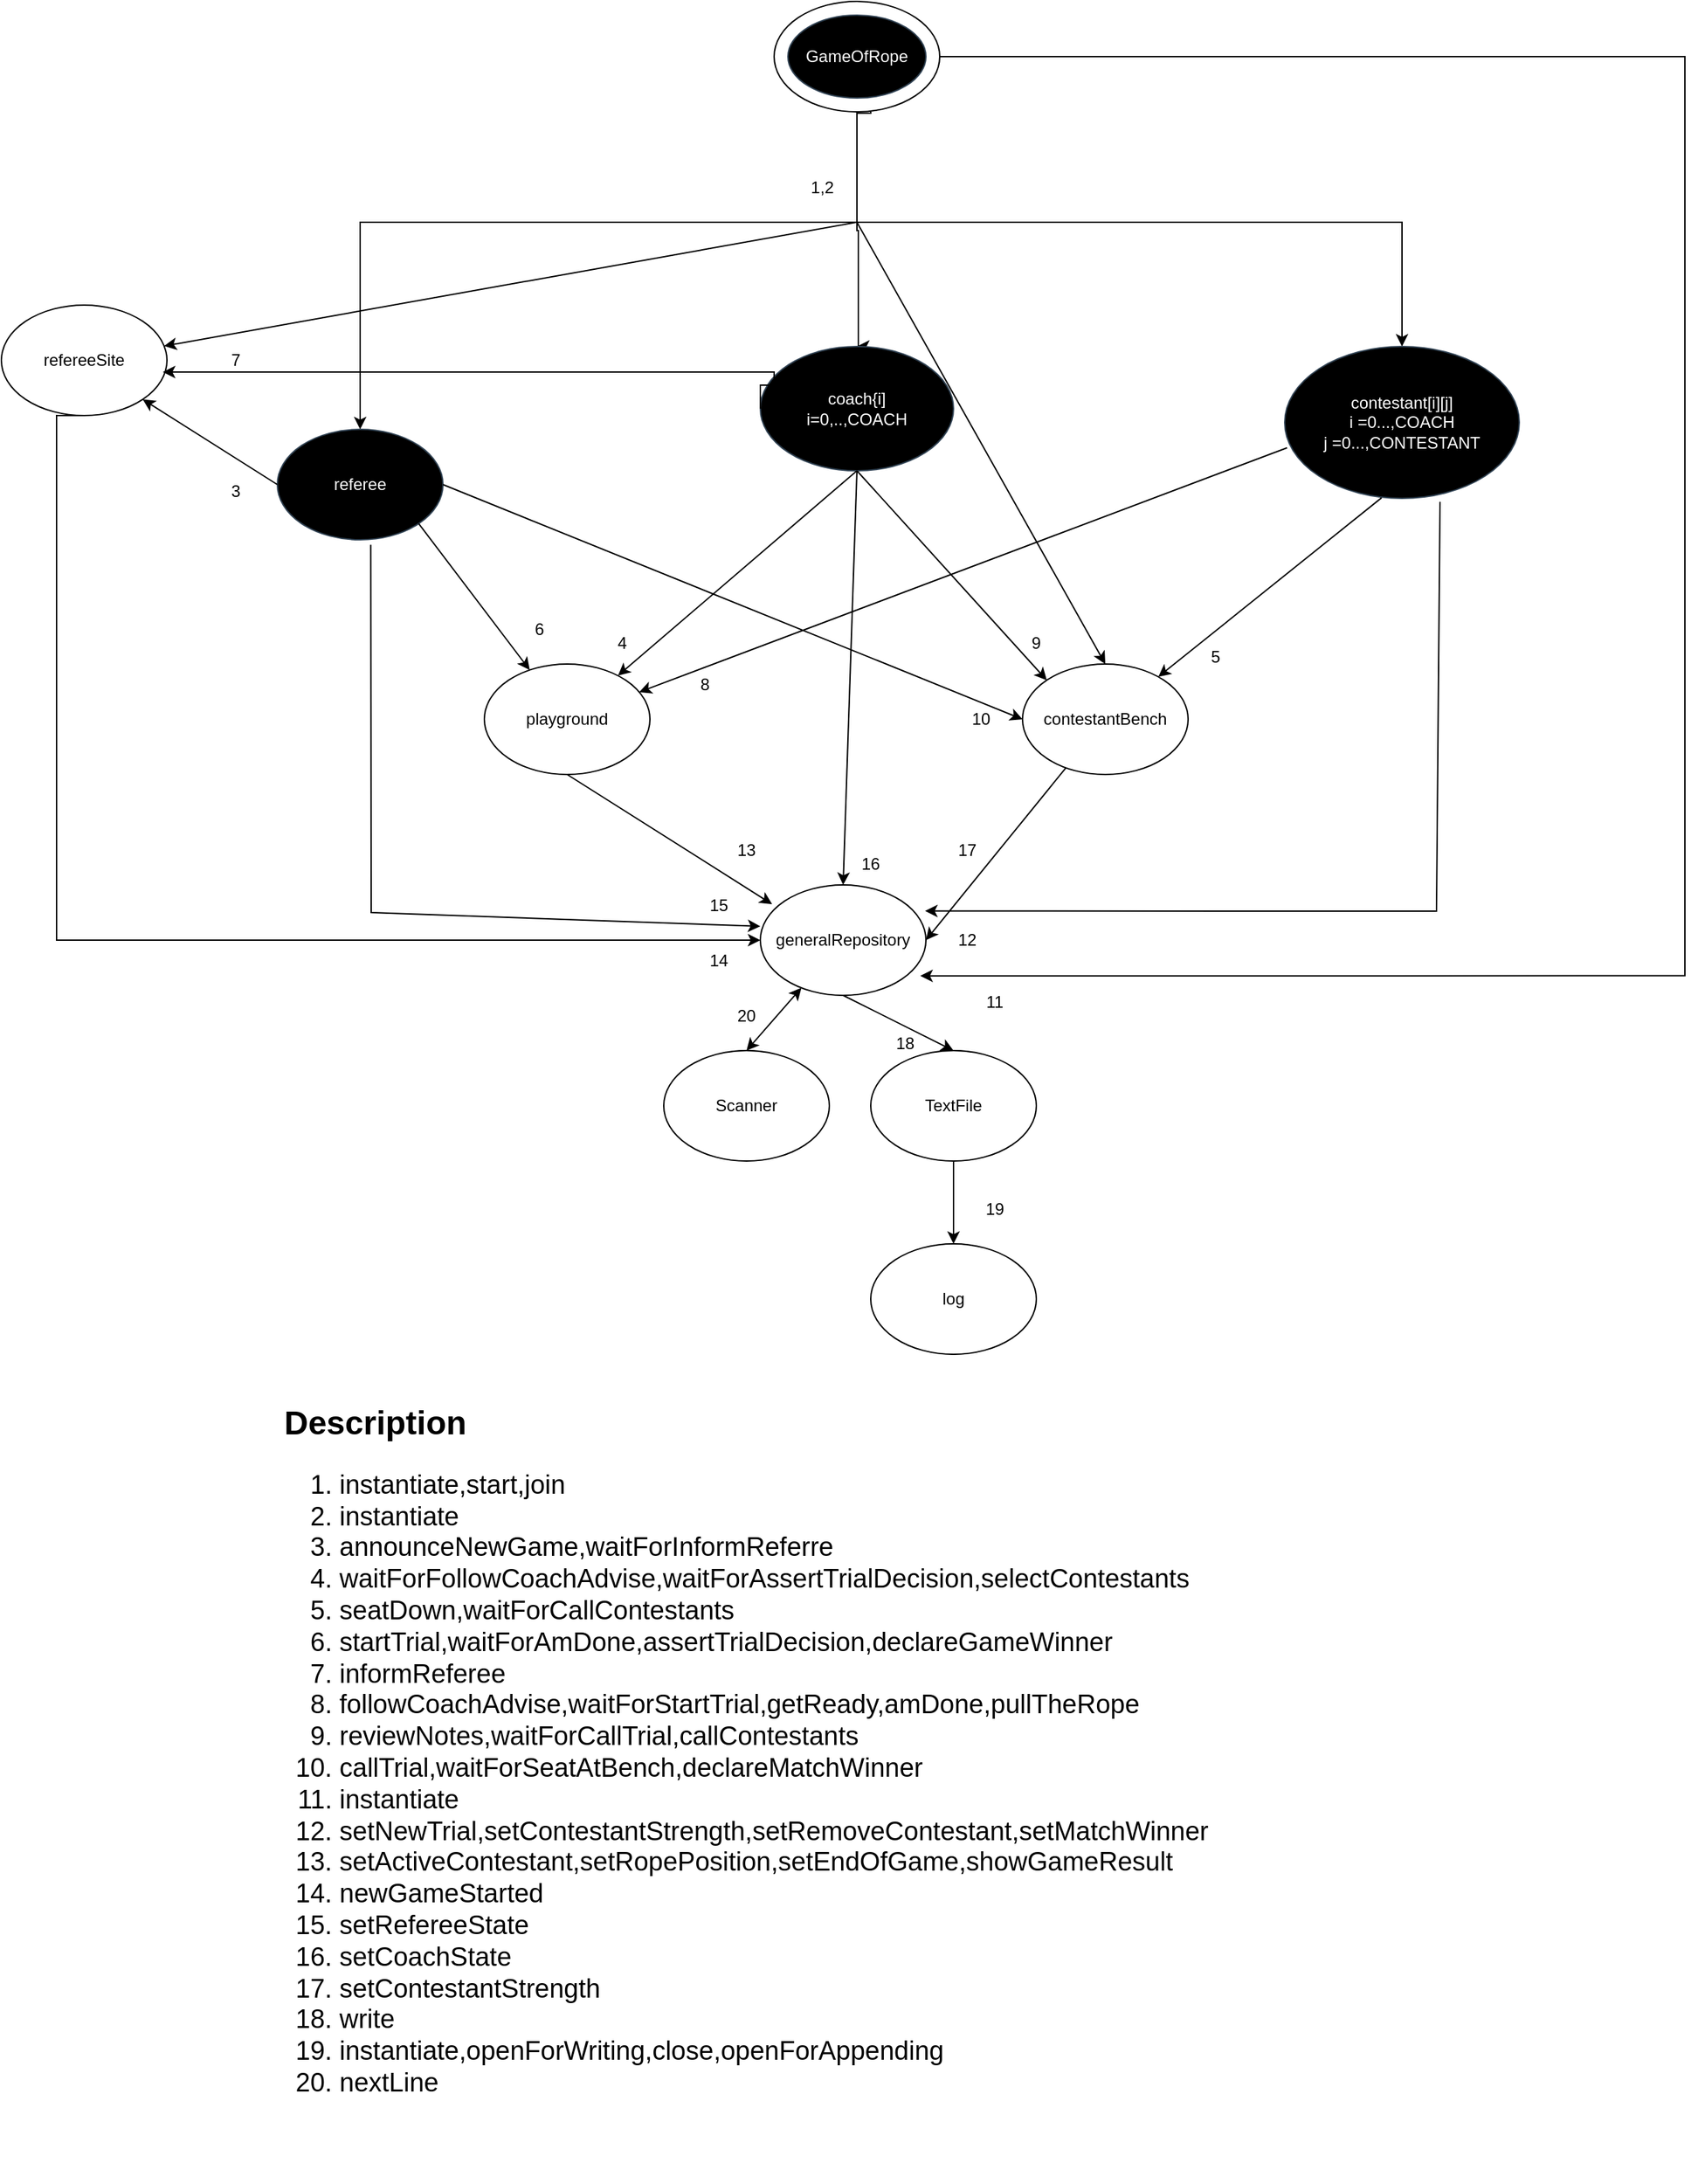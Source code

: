 <mxfile version="24.2.3" type="device">
  <diagram name="Page-1" id="xT9fFzfy4-vmWGJSrINQ">
    <mxGraphModel dx="2185" dy="857" grid="1" gridSize="10" guides="1" tooltips="1" connect="1" arrows="1" fold="1" page="1" pageScale="1" pageWidth="850" pageHeight="1100" math="0" shadow="0">
      <root>
        <mxCell id="0" />
        <mxCell id="1" parent="0" />
        <mxCell id="sjQxCJ1M6suwN3Qg8L4B-44" style="edgeStyle=orthogonalEdgeStyle;rounded=0;orthogonalLoop=1;jettySize=auto;html=1;entryX=0.5;entryY=0;entryDx=0;entryDy=0;" parent="1" edge="1">
          <mxGeometry relative="1" as="geometry">
            <mxPoint x="430" y="160" as="sourcePoint" />
            <mxPoint x="420" y="330" as="targetPoint" />
            <Array as="points">
              <mxPoint x="430" y="161" />
              <mxPoint x="420" y="161" />
              <mxPoint x="420" y="246" />
              <mxPoint x="421" y="246" />
            </Array>
          </mxGeometry>
        </mxCell>
        <mxCell id="sjQxCJ1M6suwN3Qg8L4B-45" style="edgeStyle=orthogonalEdgeStyle;rounded=0;orthogonalLoop=1;jettySize=auto;html=1;entryX=0.5;entryY=0;entryDx=0;entryDy=0;" parent="1" source="sjQxCJ1M6suwN3Qg8L4B-1" target="sjQxCJ1M6suwN3Qg8L4B-5" edge="1">
          <mxGeometry relative="1" as="geometry">
            <Array as="points">
              <mxPoint x="420" y="240" />
              <mxPoint x="815" y="240" />
            </Array>
          </mxGeometry>
        </mxCell>
        <mxCell id="sjQxCJ1M6suwN3Qg8L4B-46" style="edgeStyle=orthogonalEdgeStyle;rounded=0;orthogonalLoop=1;jettySize=auto;html=1;entryX=0.5;entryY=0;entryDx=0;entryDy=0;" parent="1" source="sjQxCJ1M6suwN3Qg8L4B-1" target="sjQxCJ1M6suwN3Qg8L4B-3" edge="1">
          <mxGeometry relative="1" as="geometry">
            <Array as="points">
              <mxPoint x="420" y="240" />
              <mxPoint x="60" y="240" />
            </Array>
          </mxGeometry>
        </mxCell>
        <mxCell id="sjQxCJ1M6suwN3Qg8L4B-47" style="rounded=0;orthogonalLoop=1;jettySize=auto;html=1;" parent="1" source="sjQxCJ1M6suwN3Qg8L4B-1" target="sjQxCJ1M6suwN3Qg8L4B-6" edge="1">
          <mxGeometry relative="1" as="geometry">
            <Array as="points">
              <mxPoint x="420" y="240" />
            </Array>
          </mxGeometry>
        </mxCell>
        <mxCell id="sjQxCJ1M6suwN3Qg8L4B-48" style="rounded=0;orthogonalLoop=1;jettySize=auto;html=1;entryX=0.5;entryY=0;entryDx=0;entryDy=0;" parent="1" source="sjQxCJ1M6suwN3Qg8L4B-1" target="sjQxCJ1M6suwN3Qg8L4B-8" edge="1">
          <mxGeometry relative="1" as="geometry">
            <Array as="points">
              <mxPoint x="420" y="240" />
            </Array>
          </mxGeometry>
        </mxCell>
        <mxCell id="sjQxCJ1M6suwN3Qg8L4B-1" value="" style="ellipse;whiteSpace=wrap;html=1;" parent="1" vertex="1">
          <mxGeometry x="360" y="80" width="120" height="80" as="geometry" />
        </mxCell>
        <mxCell id="sjQxCJ1M6suwN3Qg8L4B-2" value="GameOfRope" style="ellipse;whiteSpace=wrap;html=1;fillColor=#000000;fontColor=#ffffff;strokeColor=#314354;" parent="1" vertex="1">
          <mxGeometry x="370" y="90" width="100" height="60" as="geometry" />
        </mxCell>
        <mxCell id="sjQxCJ1M6suwN3Qg8L4B-3" value="referee" style="ellipse;whiteSpace=wrap;html=1;fillColor=#000000;strokeColor=#314354;fontColor=#ffffff;" parent="1" vertex="1">
          <mxGeometry y="390" width="120" height="80" as="geometry" />
        </mxCell>
        <mxCell id="sjQxCJ1M6suwN3Qg8L4B-4" value="coach{i]&lt;div&gt;i=0,..,COACH&lt;/div&gt;" style="ellipse;whiteSpace=wrap;html=1;fillColor=#000000;strokeColor=#314354;fontColor=#ffffff;" parent="1" vertex="1">
          <mxGeometry x="350" y="330" width="140" height="90" as="geometry" />
        </mxCell>
        <mxCell id="sjQxCJ1M6suwN3Qg8L4B-5" value="contestant[i][j]&lt;div&gt;i =0...,COACH&lt;/div&gt;&lt;div&gt;j =0...,CONTESTANT&lt;/div&gt;" style="ellipse;whiteSpace=wrap;html=1;fillColor=#000000;strokeColor=#314354;fontColor=#ffffff;" parent="1" vertex="1">
          <mxGeometry x="730" y="330" width="170" height="110" as="geometry" />
        </mxCell>
        <mxCell id="sjQxCJ1M6suwN3Qg8L4B-23" style="edgeStyle=orthogonalEdgeStyle;rounded=0;orthogonalLoop=1;jettySize=auto;html=1;entryX=0;entryY=0.5;entryDx=0;entryDy=0;exitX=0.5;exitY=1;exitDx=0;exitDy=0;" parent="1" source="sjQxCJ1M6suwN3Qg8L4B-6" target="sjQxCJ1M6suwN3Qg8L4B-9" edge="1">
          <mxGeometry relative="1" as="geometry">
            <Array as="points">
              <mxPoint x="-160" y="760" />
            </Array>
            <mxPoint x="-170" y="380" as="sourcePoint" />
            <mxPoint x="260" y="820" as="targetPoint" />
          </mxGeometry>
        </mxCell>
        <mxCell id="sjQxCJ1M6suwN3Qg8L4B-6" value="refereeSite" style="ellipse;whiteSpace=wrap;html=1;" parent="1" vertex="1">
          <mxGeometry x="-200" y="300" width="120" height="80" as="geometry" />
        </mxCell>
        <mxCell id="sjQxCJ1M6suwN3Qg8L4B-7" value="playground" style="ellipse;whiteSpace=wrap;html=1;" parent="1" vertex="1">
          <mxGeometry x="150" y="560" width="120" height="80" as="geometry" />
        </mxCell>
        <mxCell id="sjQxCJ1M6suwN3Qg8L4B-25" style="rounded=0;orthogonalLoop=1;jettySize=auto;html=1;entryX=1;entryY=0.5;entryDx=0;entryDy=0;" parent="1" source="sjQxCJ1M6suwN3Qg8L4B-8" target="sjQxCJ1M6suwN3Qg8L4B-9" edge="1">
          <mxGeometry relative="1" as="geometry" />
        </mxCell>
        <mxCell id="sjQxCJ1M6suwN3Qg8L4B-8" value="contestantBench" style="ellipse;whiteSpace=wrap;html=1;" parent="1" vertex="1">
          <mxGeometry x="540" y="560" width="120" height="80" as="geometry" />
        </mxCell>
        <mxCell id="OF_r69H12UJScUfmTz50-23" style="rounded=0;orthogonalLoop=1;jettySize=auto;html=1;entryX=0.5;entryY=0;entryDx=0;entryDy=0;startArrow=classic;startFill=1;" parent="1" source="sjQxCJ1M6suwN3Qg8L4B-9" target="OF_r69H12UJScUfmTz50-21" edge="1">
          <mxGeometry relative="1" as="geometry" />
        </mxCell>
        <mxCell id="sjQxCJ1M6suwN3Qg8L4B-9" value="generalRepository" style="ellipse;whiteSpace=wrap;html=1;" parent="1" vertex="1">
          <mxGeometry x="350" y="720" width="120" height="80" as="geometry" />
        </mxCell>
        <mxCell id="sjQxCJ1M6suwN3Qg8L4B-59" value="&lt;h1&gt;Description&lt;br&gt;&lt;/h1&gt;&lt;ol style=&quot;font-size: 19px;&quot;&gt;&lt;li&gt;instantiate,start,join&lt;br&gt;&lt;/li&gt;&lt;li&gt;instantiate&lt;/li&gt;&lt;li&gt;&lt;span style=&quot;background-color: initial;&quot;&gt;announceNewGame,waitForInformReferre&lt;/span&gt;&lt;br&gt;&lt;/li&gt;&lt;li&gt;waitForFollowCoachAdvise,waitForAssertTrialDecision,selectContestants&lt;/li&gt;&lt;li&gt;seatDown,waitForCallContestants&lt;/li&gt;&lt;li&gt;startTrial,waitForAmDone,assertTrialDecision,declareGameWinner&lt;/li&gt;&lt;li&gt;informReferee&lt;span style=&quot;color: rgba(0, 0, 0, 0); font-family: monospace; font-size: 0px; text-wrap: nowrap;&quot;&gt;%3CmxGraphModel%3E%3Croot%3E%3CmxCell%20id%3D%220%22%2F%3E%3CmxCell%20id%3D%221%22%20parent%3D%220%22%2F%3E%3CmxCell%20id%3D%222%22%20value%3D%221%2C2%22%20style%3D%22text%3Bhtml%3D1%3Balign%3Dcenter%3BverticalAlign%3Dmiddle%3BwhiteSpace%3Dwrap%3Brounded%3D0%3B%22%20vertex%3D%221%22%20parent%3D%221%22%3E%3CmxGeometry%20x%3D%22365%22%20y%3D%22200%22%20width%3D%2260%22%20height%3D%2230%22%20as%3D%22geometry%22%2F%3E%3C%2FmxCell%3E%3C%2Froot%3E%3C%2FmxGraphModel%3E&lt;/span&gt;&lt;/li&gt;&lt;li&gt;followCoachAdvise,waitForStartTrial,getReady,amDone,pullTheRope&lt;span style=&quot;color: rgba(0, 0, 0, 0); font-family: monospace; font-size: 0px; text-wrap: nowrap;&quot;&gt;%3CmxGraphModel%3E%3Croot%3E%3CmxCell%20id%3D%220%22%2F%3E%3CmxCell%20id%3D%221%22%20parent%3D%220%22%2F%3E%3CmxCell%20id%3D%222%22%20value%3D%221%2C2%22%20style%3D%22text%3Bhtml%3D1%3Balign%3Dcenter%3BverticalAlign%3Dmiddle%3BwhiteSpace%3Dwrap%3Brounded%3D0%3B%22%20vertex%3D%221%22%20parent%3D%221%22%3E%3CmxGeometry%20x%3D%22365%22%20y%3D%22200%22%20width%3D%2260%22%20height%3D%2230%22%20as%3D%22geometry%22%2F%3E%3C%2FmxCell%3E%3C%2Froot%3E%3C%2FmxGraphModel%3E&lt;/span&gt;&lt;/li&gt;&lt;li&gt;reviewNotes,waitForCallTrial,callContestants&lt;/li&gt;&lt;li&gt;callTrial,waitForSeatAtBench,declareMatchWinner&lt;/li&gt;&lt;li&gt;instantiate&lt;/li&gt;&lt;li&gt;setNewTrial,setContestantStrength,setRemoveContestant,setMatchWinner&lt;/li&gt;&lt;li&gt;setActiveContestant,setRopePosition,setEndOfGame,showGameResult&lt;/li&gt;&lt;li&gt;newGameStarted&lt;/li&gt;&lt;li&gt;setRefereeState&lt;/li&gt;&lt;li&gt;setCoachState&lt;/li&gt;&lt;li&gt;setContestantStrength&lt;/li&gt;&lt;li&gt;write&lt;/li&gt;&lt;li&gt;instantiate,openForWriting,close,openForAppending&lt;/li&gt;&lt;li&gt;nextLine&lt;/li&gt;&lt;/ol&gt;" style="text;html=1;spacing=5;spacingTop=-20;whiteSpace=wrap;overflow=hidden;rounded=0;" parent="1" vertex="1">
          <mxGeometry y="1090" width="820" height="570" as="geometry" />
        </mxCell>
        <mxCell id="OF_r69H12UJScUfmTz50-3" style="edgeStyle=orthogonalEdgeStyle;rounded=0;orthogonalLoop=1;jettySize=auto;html=1;exitX=0;exitY=0.5;exitDx=0;exitDy=0;entryX=0.975;entryY=0.606;entryDx=0;entryDy=0;entryPerimeter=0;" parent="1" source="sjQxCJ1M6suwN3Qg8L4B-4" target="sjQxCJ1M6suwN3Qg8L4B-6" edge="1">
          <mxGeometry relative="1" as="geometry">
            <Array as="points">
              <mxPoint x="360" y="358" />
            </Array>
          </mxGeometry>
        </mxCell>
        <mxCell id="OF_r69H12UJScUfmTz50-4" value="" style="endArrow=classic;html=1;rounded=0;exitX=1;exitY=1;exitDx=0;exitDy=0;" parent="1" source="sjQxCJ1M6suwN3Qg8L4B-3" target="sjQxCJ1M6suwN3Qg8L4B-7" edge="1">
          <mxGeometry width="50" height="50" relative="1" as="geometry">
            <mxPoint x="330" y="620" as="sourcePoint" />
            <mxPoint x="380" y="570" as="targetPoint" />
          </mxGeometry>
        </mxCell>
        <mxCell id="OF_r69H12UJScUfmTz50-5" value="" style="endArrow=classic;html=1;rounded=0;exitX=0;exitY=0.5;exitDx=0;exitDy=0;entryX=1;entryY=1;entryDx=0;entryDy=0;" parent="1" source="sjQxCJ1M6suwN3Qg8L4B-3" target="sjQxCJ1M6suwN3Qg8L4B-6" edge="1">
          <mxGeometry width="50" height="50" relative="1" as="geometry">
            <mxPoint x="330" y="620" as="sourcePoint" />
            <mxPoint x="380" y="570" as="targetPoint" />
          </mxGeometry>
        </mxCell>
        <mxCell id="OF_r69H12UJScUfmTz50-6" value="" style="endArrow=classic;html=1;rounded=0;exitX=0.5;exitY=1;exitDx=0;exitDy=0;" parent="1" source="sjQxCJ1M6suwN3Qg8L4B-4" target="sjQxCJ1M6suwN3Qg8L4B-7" edge="1">
          <mxGeometry width="50" height="50" relative="1" as="geometry">
            <mxPoint x="330" y="620" as="sourcePoint" />
            <mxPoint x="380" y="570" as="targetPoint" />
          </mxGeometry>
        </mxCell>
        <mxCell id="OF_r69H12UJScUfmTz50-7" value="" style="endArrow=classic;html=1;rounded=0;exitX=0.5;exitY=1;exitDx=0;exitDy=0;entryX=0;entryY=0;entryDx=0;entryDy=0;" parent="1" source="sjQxCJ1M6suwN3Qg8L4B-4" target="sjQxCJ1M6suwN3Qg8L4B-8" edge="1">
          <mxGeometry width="50" height="50" relative="1" as="geometry">
            <mxPoint x="330" y="620" as="sourcePoint" />
            <mxPoint x="380" y="570" as="targetPoint" />
          </mxGeometry>
        </mxCell>
        <mxCell id="OF_r69H12UJScUfmTz50-8" value="" style="endArrow=classic;html=1;rounded=0;exitX=0.01;exitY=0.667;exitDx=0;exitDy=0;exitPerimeter=0;" parent="1" source="sjQxCJ1M6suwN3Qg8L4B-5" target="sjQxCJ1M6suwN3Qg8L4B-7" edge="1">
          <mxGeometry width="50" height="50" relative="1" as="geometry">
            <mxPoint x="330" y="620" as="sourcePoint" />
            <mxPoint x="380" y="570" as="targetPoint" />
          </mxGeometry>
        </mxCell>
        <mxCell id="OF_r69H12UJScUfmTz50-9" value="" style="endArrow=classic;html=1;rounded=0;exitX=0.413;exitY=0.996;exitDx=0;exitDy=0;exitPerimeter=0;" parent="1" source="sjQxCJ1M6suwN3Qg8L4B-5" target="sjQxCJ1M6suwN3Qg8L4B-8" edge="1">
          <mxGeometry width="50" height="50" relative="1" as="geometry">
            <mxPoint x="330" y="620" as="sourcePoint" />
            <mxPoint x="380" y="570" as="targetPoint" />
          </mxGeometry>
        </mxCell>
        <mxCell id="OF_r69H12UJScUfmTz50-12" value="" style="endArrow=classic;html=1;rounded=0;exitX=0.5;exitY=1;exitDx=0;exitDy=0;entryX=0.071;entryY=0.174;entryDx=0;entryDy=0;entryPerimeter=0;" parent="1" source="sjQxCJ1M6suwN3Qg8L4B-7" target="sjQxCJ1M6suwN3Qg8L4B-9" edge="1">
          <mxGeometry width="50" height="50" relative="1" as="geometry">
            <mxPoint x="500" y="500" as="sourcePoint" />
            <mxPoint x="550" y="450" as="targetPoint" />
          </mxGeometry>
        </mxCell>
        <mxCell id="OF_r69H12UJScUfmTz50-13" value="" style="endArrow=classic;html=1;rounded=0;exitX=0.5;exitY=1;exitDx=0;exitDy=0;entryX=0.5;entryY=0;entryDx=0;entryDy=0;" parent="1" source="sjQxCJ1M6suwN3Qg8L4B-4" target="sjQxCJ1M6suwN3Qg8L4B-9" edge="1">
          <mxGeometry width="50" height="50" relative="1" as="geometry">
            <mxPoint x="500" y="500" as="sourcePoint" />
            <mxPoint x="550" y="450" as="targetPoint" />
          </mxGeometry>
        </mxCell>
        <mxCell id="OF_r69H12UJScUfmTz50-14" value="" style="endArrow=classic;html=1;rounded=0;exitX=1;exitY=0.5;exitDx=0;exitDy=0;entryX=1;entryY=0.5;entryDx=0;entryDy=0;" parent="1" source="sjQxCJ1M6suwN3Qg8L4B-3" target="OF_r69H12UJScUfmTz50-33" edge="1">
          <mxGeometry width="50" height="50" relative="1" as="geometry">
            <mxPoint x="500" y="500" as="sourcePoint" />
            <mxPoint x="550" y="450" as="targetPoint" />
          </mxGeometry>
        </mxCell>
        <mxCell id="OF_r69H12UJScUfmTz50-15" value="" style="endArrow=classic;html=1;rounded=0;exitX=0.564;exitY=1.046;exitDx=0;exitDy=0;exitPerimeter=0;entryX=0;entryY=0.375;entryDx=0;entryDy=0;entryPerimeter=0;" parent="1" source="sjQxCJ1M6suwN3Qg8L4B-3" target="sjQxCJ1M6suwN3Qg8L4B-9" edge="1">
          <mxGeometry width="50" height="50" relative="1" as="geometry">
            <mxPoint x="500" y="500" as="sourcePoint" />
            <mxPoint x="230" y="720" as="targetPoint" />
            <Array as="points">
              <mxPoint x="68" y="740" />
            </Array>
          </mxGeometry>
        </mxCell>
        <mxCell id="OF_r69H12UJScUfmTz50-16" value="TextFile" style="ellipse;whiteSpace=wrap;html=1;" parent="1" vertex="1">
          <mxGeometry x="430" y="840" width="120" height="80" as="geometry" />
        </mxCell>
        <mxCell id="OF_r69H12UJScUfmTz50-17" value="log" style="ellipse;whiteSpace=wrap;html=1;" parent="1" vertex="1">
          <mxGeometry x="430" y="980" width="120" height="80" as="geometry" />
        </mxCell>
        <mxCell id="OF_r69H12UJScUfmTz50-18" value="" style="endArrow=classic;html=1;rounded=0;exitX=0.5;exitY=1;exitDx=0;exitDy=0;entryX=0.5;entryY=0;entryDx=0;entryDy=0;" parent="1" source="sjQxCJ1M6suwN3Qg8L4B-9" target="OF_r69H12UJScUfmTz50-16" edge="1">
          <mxGeometry width="50" height="50" relative="1" as="geometry">
            <mxPoint x="500" y="860" as="sourcePoint" />
            <mxPoint x="550" y="810" as="targetPoint" />
          </mxGeometry>
        </mxCell>
        <mxCell id="OF_r69H12UJScUfmTz50-19" value="" style="endArrow=classic;html=1;rounded=0;exitX=0.5;exitY=1;exitDx=0;exitDy=0;entryX=0.5;entryY=0;entryDx=0;entryDy=0;" parent="1" source="OF_r69H12UJScUfmTz50-16" target="OF_r69H12UJScUfmTz50-17" edge="1">
          <mxGeometry width="50" height="50" relative="1" as="geometry">
            <mxPoint x="570" y="860" as="sourcePoint" />
            <mxPoint x="620" y="810" as="targetPoint" />
          </mxGeometry>
        </mxCell>
        <mxCell id="OF_r69H12UJScUfmTz50-20" value="" style="endArrow=classic;html=1;rounded=0;exitX=0.662;exitY=1.023;exitDx=0;exitDy=0;exitPerimeter=0;entryX=0.995;entryY=0.236;entryDx=0;entryDy=0;entryPerimeter=0;" parent="1" source="sjQxCJ1M6suwN3Qg8L4B-5" target="sjQxCJ1M6suwN3Qg8L4B-9" edge="1">
          <mxGeometry width="50" height="50" relative="1" as="geometry">
            <mxPoint x="500" y="740" as="sourcePoint" />
            <mxPoint x="550" y="690" as="targetPoint" />
            <Array as="points">
              <mxPoint x="840" y="739" />
            </Array>
          </mxGeometry>
        </mxCell>
        <mxCell id="OF_r69H12UJScUfmTz50-21" value="Scanner" style="ellipse;whiteSpace=wrap;html=1;" parent="1" vertex="1">
          <mxGeometry x="280" y="840" width="120" height="80" as="geometry" />
        </mxCell>
        <mxCell id="OF_r69H12UJScUfmTz50-24" value="1,2" style="text;html=1;align=center;verticalAlign=middle;whiteSpace=wrap;rounded=0;" parent="1" vertex="1">
          <mxGeometry x="365" y="200" width="60" height="30" as="geometry" />
        </mxCell>
        <mxCell id="OF_r69H12UJScUfmTz50-25" value="3" style="text;html=1;align=center;verticalAlign=middle;whiteSpace=wrap;rounded=0;" parent="1" vertex="1">
          <mxGeometry x="-60" y="420" width="60" height="30" as="geometry" />
        </mxCell>
        <mxCell id="OF_r69H12UJScUfmTz50-26" value="4" style="text;html=1;align=center;verticalAlign=middle;whiteSpace=wrap;rounded=0;" parent="1" vertex="1">
          <mxGeometry x="220" y="530" width="60" height="30" as="geometry" />
        </mxCell>
        <mxCell id="OF_r69H12UJScUfmTz50-27" value="16" style="text;html=1;align=center;verticalAlign=middle;whiteSpace=wrap;rounded=0;" parent="1" vertex="1">
          <mxGeometry x="400" y="690" width="60" height="30" as="geometry" />
        </mxCell>
        <mxCell id="OF_r69H12UJScUfmTz50-29" value="5" style="text;html=1;align=center;verticalAlign=middle;whiteSpace=wrap;rounded=0;" parent="1" vertex="1">
          <mxGeometry x="650" y="540" width="60" height="30" as="geometry" />
        </mxCell>
        <mxCell id="OF_r69H12UJScUfmTz50-30" value="6" style="text;html=1;align=center;verticalAlign=middle;whiteSpace=wrap;rounded=0;" parent="1" vertex="1">
          <mxGeometry x="160" y="520" width="60" height="30" as="geometry" />
        </mxCell>
        <mxCell id="OF_r69H12UJScUfmTz50-31" value="7" style="text;html=1;align=center;verticalAlign=middle;whiteSpace=wrap;rounded=0;" parent="1" vertex="1">
          <mxGeometry x="-60" y="325" width="60" height="30" as="geometry" />
        </mxCell>
        <mxCell id="OF_r69H12UJScUfmTz50-32" value="8" style="text;html=1;align=center;verticalAlign=middle;whiteSpace=wrap;rounded=0;" parent="1" vertex="1">
          <mxGeometry x="280" y="560" width="60" height="30" as="geometry" />
        </mxCell>
        <mxCell id="OF_r69H12UJScUfmTz50-33" value="10" style="text;html=1;align=center;verticalAlign=middle;whiteSpace=wrap;rounded=0;" parent="1" vertex="1">
          <mxGeometry x="480" y="585" width="60" height="30" as="geometry" />
        </mxCell>
        <mxCell id="OF_r69H12UJScUfmTz50-34" value="9" style="text;html=1;align=center;verticalAlign=middle;whiteSpace=wrap;rounded=0;" parent="1" vertex="1">
          <mxGeometry x="520" y="530" width="60" height="30" as="geometry" />
        </mxCell>
        <mxCell id="OF_r69H12UJScUfmTz50-35" style="edgeStyle=orthogonalEdgeStyle;rounded=0;orthogonalLoop=1;jettySize=auto;html=1;exitX=1;exitY=0.5;exitDx=0;exitDy=0;entryX=0.966;entryY=0.823;entryDx=0;entryDy=0;entryPerimeter=0;" parent="1" source="sjQxCJ1M6suwN3Qg8L4B-1" target="sjQxCJ1M6suwN3Qg8L4B-9" edge="1">
          <mxGeometry relative="1" as="geometry">
            <Array as="points">
              <mxPoint x="1020" y="120" />
              <mxPoint x="1020" y="786" />
            </Array>
          </mxGeometry>
        </mxCell>
        <mxCell id="OF_r69H12UJScUfmTz50-36" value="11" style="text;html=1;align=center;verticalAlign=middle;whiteSpace=wrap;rounded=0;" parent="1" vertex="1">
          <mxGeometry x="490" y="790" width="60" height="30" as="geometry" />
        </mxCell>
        <mxCell id="OF_r69H12UJScUfmTz50-37" value="12" style="text;html=1;align=center;verticalAlign=middle;whiteSpace=wrap;rounded=0;" parent="1" vertex="1">
          <mxGeometry x="470" y="745" width="60" height="30" as="geometry" />
        </mxCell>
        <mxCell id="OF_r69H12UJScUfmTz50-38" value="13" style="text;html=1;align=center;verticalAlign=middle;whiteSpace=wrap;rounded=0;" parent="1" vertex="1">
          <mxGeometry x="310" y="680" width="60" height="30" as="geometry" />
        </mxCell>
        <mxCell id="OF_r69H12UJScUfmTz50-39" value="14" style="text;html=1;align=center;verticalAlign=middle;whiteSpace=wrap;rounded=0;" parent="1" vertex="1">
          <mxGeometry x="290" y="760" width="60" height="30" as="geometry" />
        </mxCell>
        <mxCell id="OF_r69H12UJScUfmTz50-41" value="15" style="text;html=1;align=center;verticalAlign=middle;whiteSpace=wrap;rounded=0;" parent="1" vertex="1">
          <mxGeometry x="290" y="720" width="60" height="30" as="geometry" />
        </mxCell>
        <mxCell id="OF_r69H12UJScUfmTz50-43" value="17" style="text;html=1;align=center;verticalAlign=middle;whiteSpace=wrap;rounded=0;" parent="1" vertex="1">
          <mxGeometry x="470" y="680" width="60" height="30" as="geometry" />
        </mxCell>
        <mxCell id="OF_r69H12UJScUfmTz50-45" value="18" style="text;html=1;align=center;verticalAlign=middle;whiteSpace=wrap;rounded=0;" parent="1" vertex="1">
          <mxGeometry x="425" y="820" width="60" height="30" as="geometry" />
        </mxCell>
        <mxCell id="OF_r69H12UJScUfmTz50-46" value="19" style="text;html=1;align=center;verticalAlign=middle;whiteSpace=wrap;rounded=0;" parent="1" vertex="1">
          <mxGeometry x="490" y="940" width="60" height="30" as="geometry" />
        </mxCell>
        <mxCell id="Z5wX1ovsJO4SeQLa1eHg-4" value="20" style="text;html=1;align=center;verticalAlign=middle;whiteSpace=wrap;rounded=0;" vertex="1" parent="1">
          <mxGeometry x="310" y="800" width="60" height="30" as="geometry" />
        </mxCell>
      </root>
    </mxGraphModel>
  </diagram>
</mxfile>
